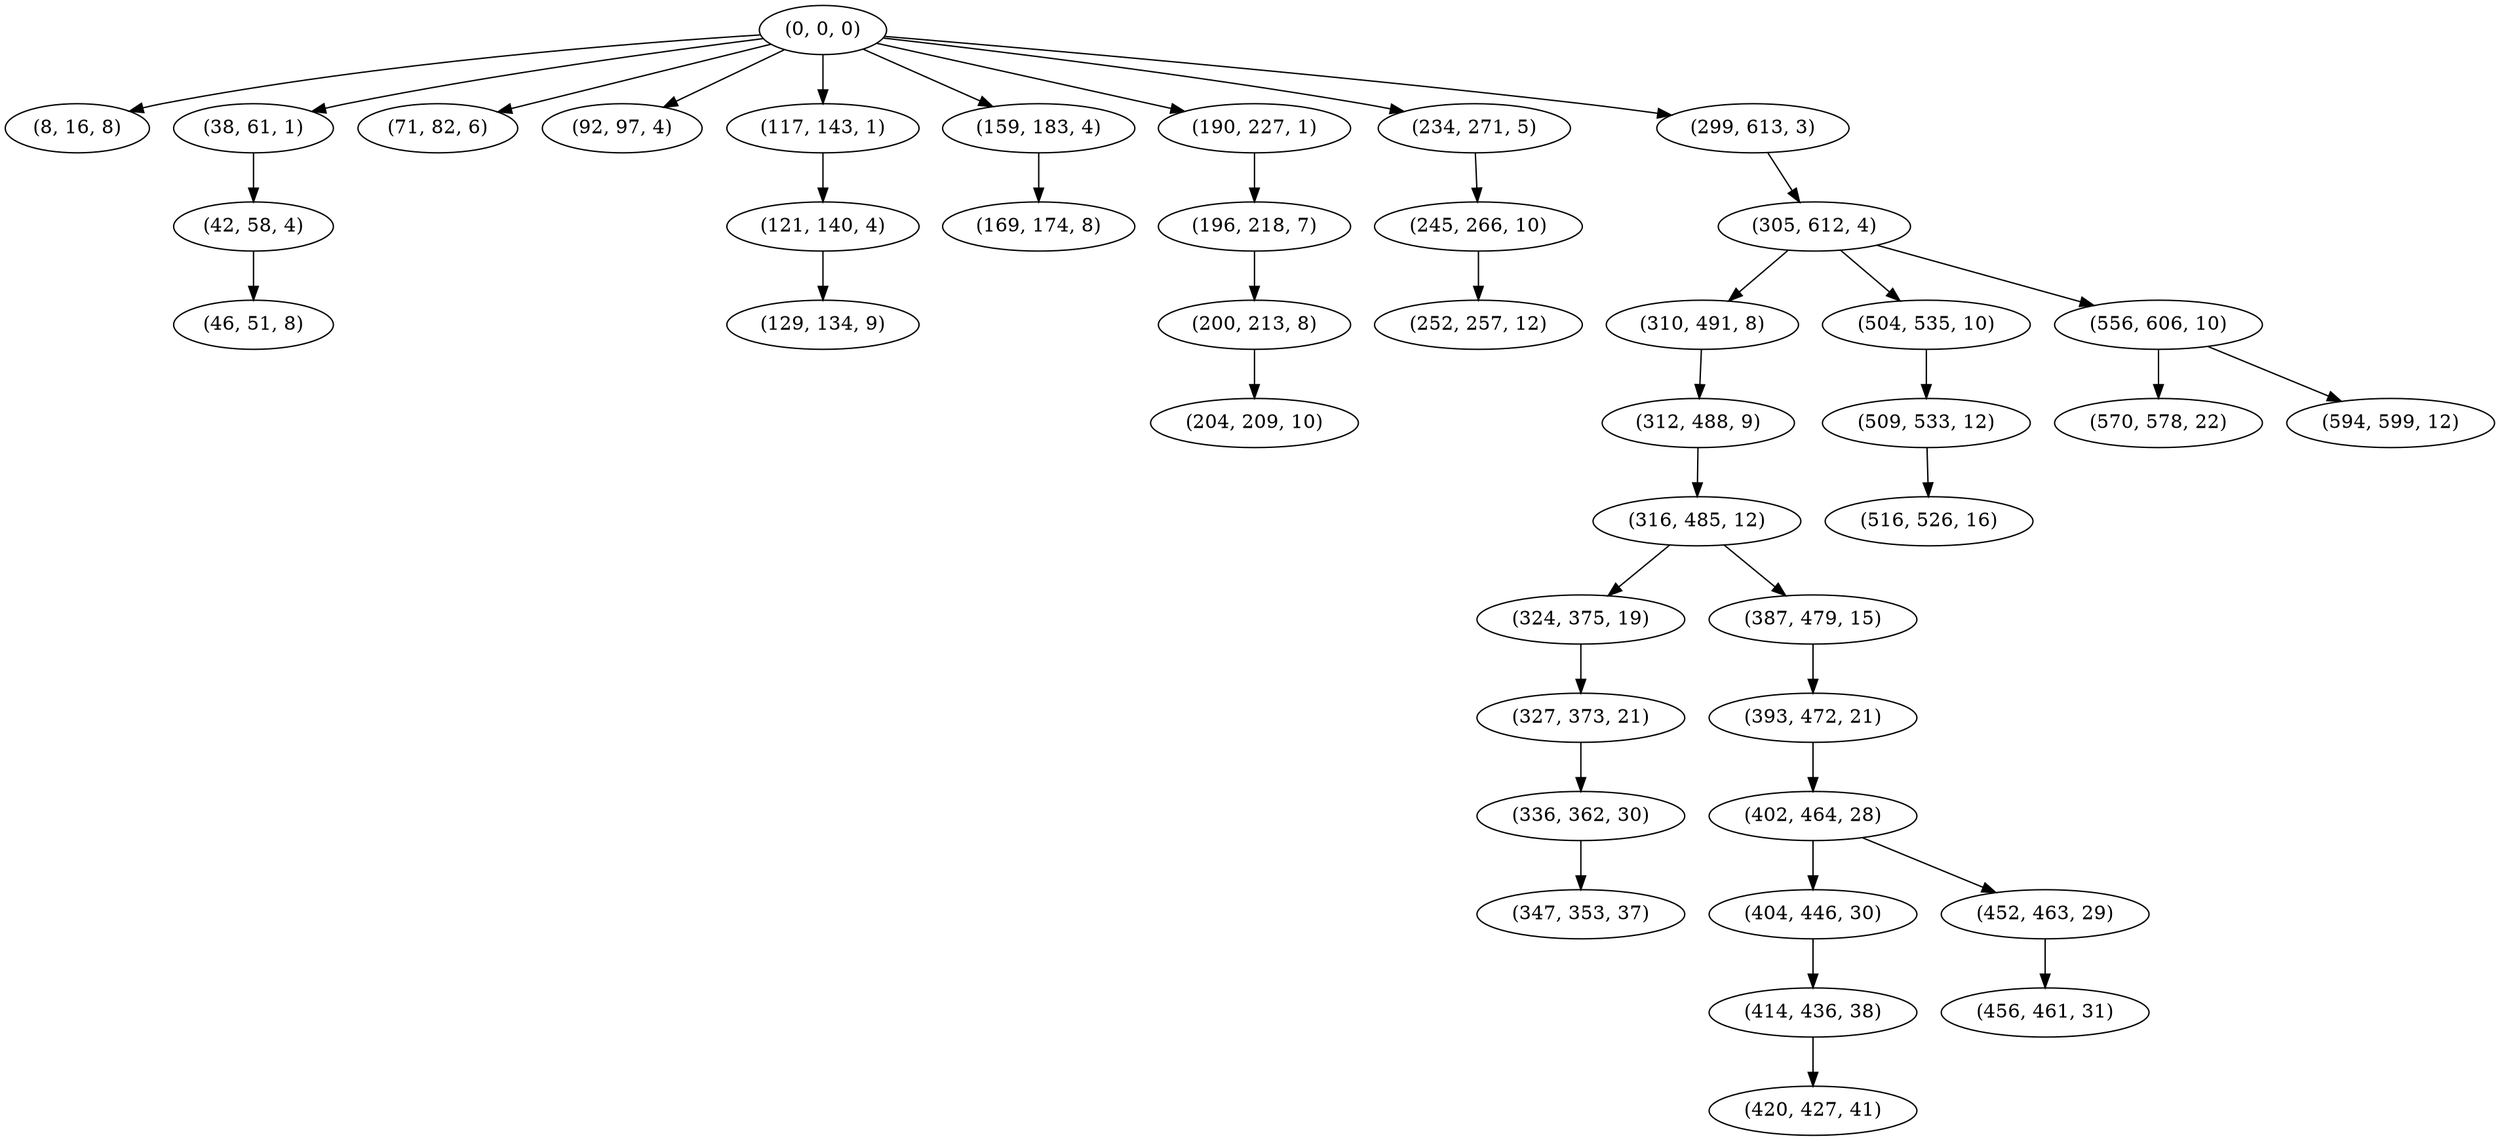 digraph tree {
    "(0, 0, 0)";
    "(8, 16, 8)";
    "(38, 61, 1)";
    "(42, 58, 4)";
    "(46, 51, 8)";
    "(71, 82, 6)";
    "(92, 97, 4)";
    "(117, 143, 1)";
    "(121, 140, 4)";
    "(129, 134, 9)";
    "(159, 183, 4)";
    "(169, 174, 8)";
    "(190, 227, 1)";
    "(196, 218, 7)";
    "(200, 213, 8)";
    "(204, 209, 10)";
    "(234, 271, 5)";
    "(245, 266, 10)";
    "(252, 257, 12)";
    "(299, 613, 3)";
    "(305, 612, 4)";
    "(310, 491, 8)";
    "(312, 488, 9)";
    "(316, 485, 12)";
    "(324, 375, 19)";
    "(327, 373, 21)";
    "(336, 362, 30)";
    "(347, 353, 37)";
    "(387, 479, 15)";
    "(393, 472, 21)";
    "(402, 464, 28)";
    "(404, 446, 30)";
    "(414, 436, 38)";
    "(420, 427, 41)";
    "(452, 463, 29)";
    "(456, 461, 31)";
    "(504, 535, 10)";
    "(509, 533, 12)";
    "(516, 526, 16)";
    "(556, 606, 10)";
    "(570, 578, 22)";
    "(594, 599, 12)";
    "(0, 0, 0)" -> "(8, 16, 8)";
    "(0, 0, 0)" -> "(38, 61, 1)";
    "(0, 0, 0)" -> "(71, 82, 6)";
    "(0, 0, 0)" -> "(92, 97, 4)";
    "(0, 0, 0)" -> "(117, 143, 1)";
    "(0, 0, 0)" -> "(159, 183, 4)";
    "(0, 0, 0)" -> "(190, 227, 1)";
    "(0, 0, 0)" -> "(234, 271, 5)";
    "(0, 0, 0)" -> "(299, 613, 3)";
    "(38, 61, 1)" -> "(42, 58, 4)";
    "(42, 58, 4)" -> "(46, 51, 8)";
    "(117, 143, 1)" -> "(121, 140, 4)";
    "(121, 140, 4)" -> "(129, 134, 9)";
    "(159, 183, 4)" -> "(169, 174, 8)";
    "(190, 227, 1)" -> "(196, 218, 7)";
    "(196, 218, 7)" -> "(200, 213, 8)";
    "(200, 213, 8)" -> "(204, 209, 10)";
    "(234, 271, 5)" -> "(245, 266, 10)";
    "(245, 266, 10)" -> "(252, 257, 12)";
    "(299, 613, 3)" -> "(305, 612, 4)";
    "(305, 612, 4)" -> "(310, 491, 8)";
    "(305, 612, 4)" -> "(504, 535, 10)";
    "(305, 612, 4)" -> "(556, 606, 10)";
    "(310, 491, 8)" -> "(312, 488, 9)";
    "(312, 488, 9)" -> "(316, 485, 12)";
    "(316, 485, 12)" -> "(324, 375, 19)";
    "(316, 485, 12)" -> "(387, 479, 15)";
    "(324, 375, 19)" -> "(327, 373, 21)";
    "(327, 373, 21)" -> "(336, 362, 30)";
    "(336, 362, 30)" -> "(347, 353, 37)";
    "(387, 479, 15)" -> "(393, 472, 21)";
    "(393, 472, 21)" -> "(402, 464, 28)";
    "(402, 464, 28)" -> "(404, 446, 30)";
    "(402, 464, 28)" -> "(452, 463, 29)";
    "(404, 446, 30)" -> "(414, 436, 38)";
    "(414, 436, 38)" -> "(420, 427, 41)";
    "(452, 463, 29)" -> "(456, 461, 31)";
    "(504, 535, 10)" -> "(509, 533, 12)";
    "(509, 533, 12)" -> "(516, 526, 16)";
    "(556, 606, 10)" -> "(570, 578, 22)";
    "(556, 606, 10)" -> "(594, 599, 12)";
}
